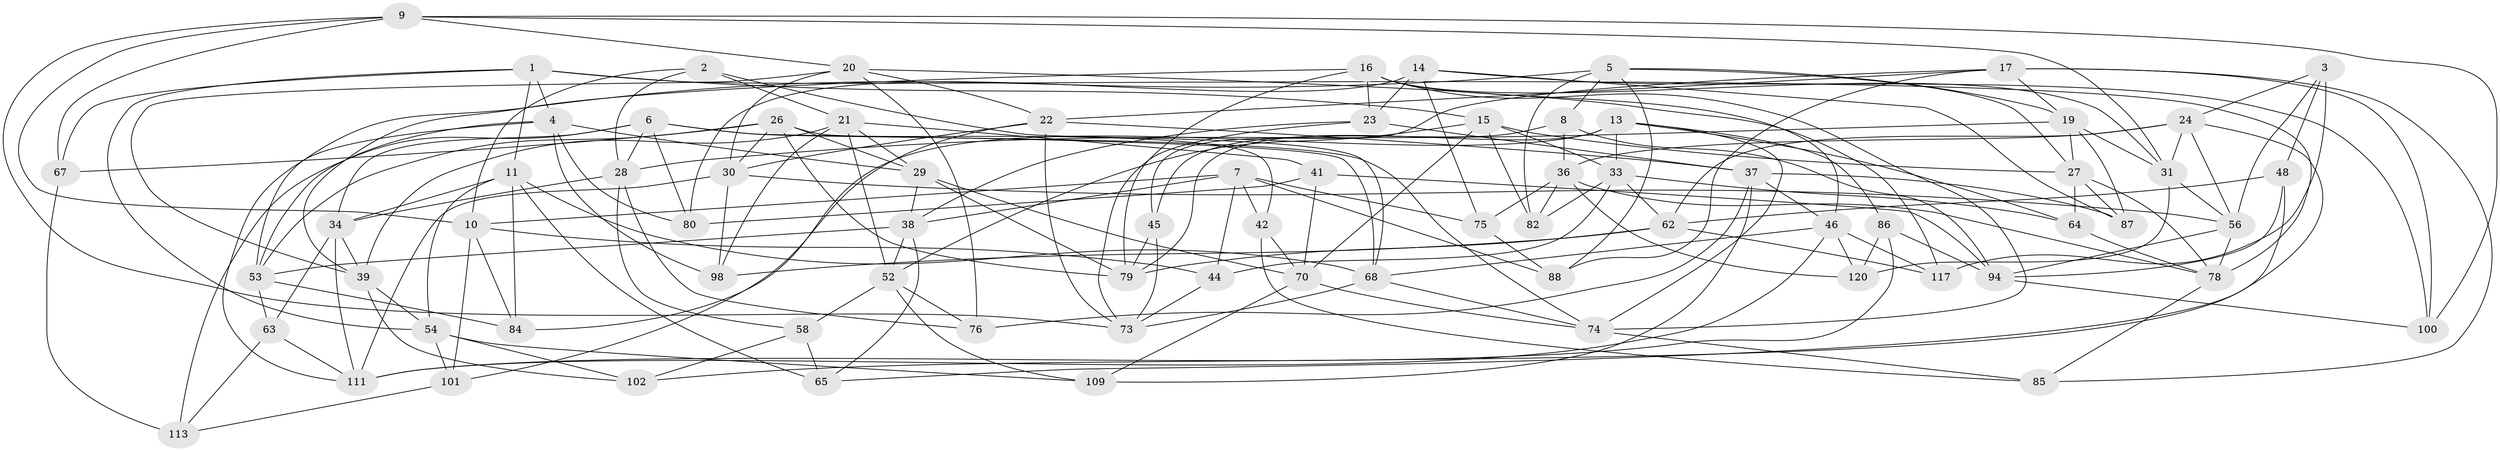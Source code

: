 // Generated by graph-tools (version 1.1) at 2025/24/03/03/25 07:24:29]
// undirected, 75 vertices, 194 edges
graph export_dot {
graph [start="1"]
  node [color=gray90,style=filled];
  1 [super="+35"];
  2;
  3;
  4 [super="+116"];
  5 [super="+77"];
  6 [super="+114"];
  7 [super="+69"];
  8;
  9 [super="+12"];
  10 [super="+93"];
  11 [super="+49"];
  13 [super="+32"];
  14 [super="+25"];
  15 [super="+90"];
  16 [super="+18"];
  17 [super="+91"];
  19 [super="+71"];
  20 [super="+50"];
  21 [super="+59"];
  22 [super="+55"];
  23 [super="+72"];
  24 [super="+66"];
  26 [super="+105"];
  27 [super="+112"];
  28 [super="+92"];
  29 [super="+57"];
  30 [super="+51"];
  31 [super="+108"];
  33 [super="+43"];
  34 [super="+61"];
  36 [super="+40"];
  37 [super="+47"];
  38 [super="+81"];
  39 [super="+96"];
  41;
  42;
  44;
  45;
  46 [super="+60"];
  48;
  52 [super="+110"];
  53 [super="+115"];
  54 [super="+97"];
  56 [super="+89"];
  58;
  62 [super="+119"];
  63;
  64;
  65;
  67;
  68 [super="+106"];
  70 [super="+99"];
  73 [super="+95"];
  74 [super="+104"];
  75;
  76;
  78 [super="+83"];
  79 [super="+107"];
  80;
  82;
  84;
  85;
  86;
  87;
  88;
  94 [super="+103"];
  98;
  100;
  101;
  102;
  109;
  111 [super="+118"];
  113;
  117;
  120;
  1 -- 11;
  1 -- 78;
  1 -- 67;
  1 -- 4;
  1 -- 15;
  1 -- 54;
  2 -- 21;
  2 -- 68;
  2 -- 28;
  2 -- 10;
  3 -- 48;
  3 -- 117;
  3 -- 56;
  3 -- 24;
  4 -- 98;
  4 -- 80;
  4 -- 111;
  4 -- 29;
  4 -- 53;
  5 -- 8;
  5 -- 53;
  5 -- 19;
  5 -- 88;
  5 -- 82;
  5 -- 27;
  6 -- 113;
  6 -- 34;
  6 -- 68;
  6 -- 80;
  6 -- 74;
  6 -- 28;
  7 -- 88;
  7 -- 44;
  7 -- 75;
  7 -- 10;
  7 -- 42;
  7 -- 38;
  8 -- 36;
  8 -- 45;
  8 -- 94;
  9 -- 31;
  9 -- 67;
  9 -- 100;
  9 -- 73;
  9 -- 20;
  9 -- 10;
  10 -- 101;
  10 -- 84;
  10 -- 44;
  11 -- 84;
  11 -- 65;
  11 -- 34;
  11 -- 68;
  11 -- 54;
  13 -- 74;
  13 -- 84;
  13 -- 64;
  13 -- 86;
  13 -- 33;
  13 -- 79;
  14 -- 80;
  14 -- 87;
  14 -- 23 [weight=2];
  14 -- 75;
  14 -- 100;
  15 -- 82;
  15 -- 27;
  15 -- 52;
  15 -- 33;
  15 -- 70;
  16 -- 46;
  16 -- 39;
  16 -- 31;
  16 -- 74;
  16 -- 79;
  16 -- 23;
  17 -- 85;
  17 -- 100;
  17 -- 88;
  17 -- 19;
  17 -- 45;
  17 -- 22;
  19 -- 28;
  19 -- 87;
  19 -- 31;
  19 -- 27;
  20 -- 117;
  20 -- 30;
  20 -- 76;
  20 -- 39;
  20 -- 22;
  21 -- 98;
  21 -- 41;
  21 -- 29;
  21 -- 52;
  21 -- 39;
  22 -- 30;
  22 -- 73;
  22 -- 101;
  22 -- 37;
  23 -- 73;
  23 -- 37;
  23 -- 38;
  24 -- 36;
  24 -- 31;
  24 -- 62;
  24 -- 56;
  24 -- 102;
  26 -- 53;
  26 -- 67;
  26 -- 30;
  26 -- 42;
  26 -- 79;
  26 -- 29;
  27 -- 64;
  27 -- 87;
  27 -- 78;
  28 -- 34;
  28 -- 58;
  28 -- 76;
  29 -- 70;
  29 -- 79;
  29 -- 38;
  30 -- 98;
  30 -- 56;
  30 -- 111;
  31 -- 120;
  31 -- 56;
  33 -- 82;
  33 -- 62;
  33 -- 64;
  33 -- 44;
  34 -- 39;
  34 -- 63;
  34 -- 111;
  36 -- 82;
  36 -- 120;
  36 -- 75;
  36 -- 78;
  37 -- 76;
  37 -- 46;
  37 -- 109;
  37 -- 87;
  38 -- 65;
  38 -- 52;
  38 -- 53;
  39 -- 102;
  39 -- 54;
  41 -- 80;
  41 -- 94;
  41 -- 70;
  42 -- 70;
  42 -- 85;
  44 -- 73;
  45 -- 73;
  45 -- 79;
  46 -- 117;
  46 -- 68;
  46 -- 120;
  46 -- 111;
  48 -- 94;
  48 -- 62;
  48 -- 65;
  52 -- 76;
  52 -- 58;
  52 -- 109;
  53 -- 84;
  53 -- 63;
  54 -- 102;
  54 -- 109;
  54 -- 101;
  56 -- 94;
  56 -- 78;
  58 -- 102;
  58 -- 65;
  62 -- 117;
  62 -- 98;
  62 -- 79;
  63 -- 113;
  63 -- 111;
  64 -- 78;
  67 -- 113;
  68 -- 74;
  68 -- 73;
  70 -- 109;
  70 -- 74;
  74 -- 85;
  75 -- 88;
  78 -- 85;
  86 -- 120;
  86 -- 94;
  86 -- 111;
  94 -- 100;
  101 -- 113;
}
